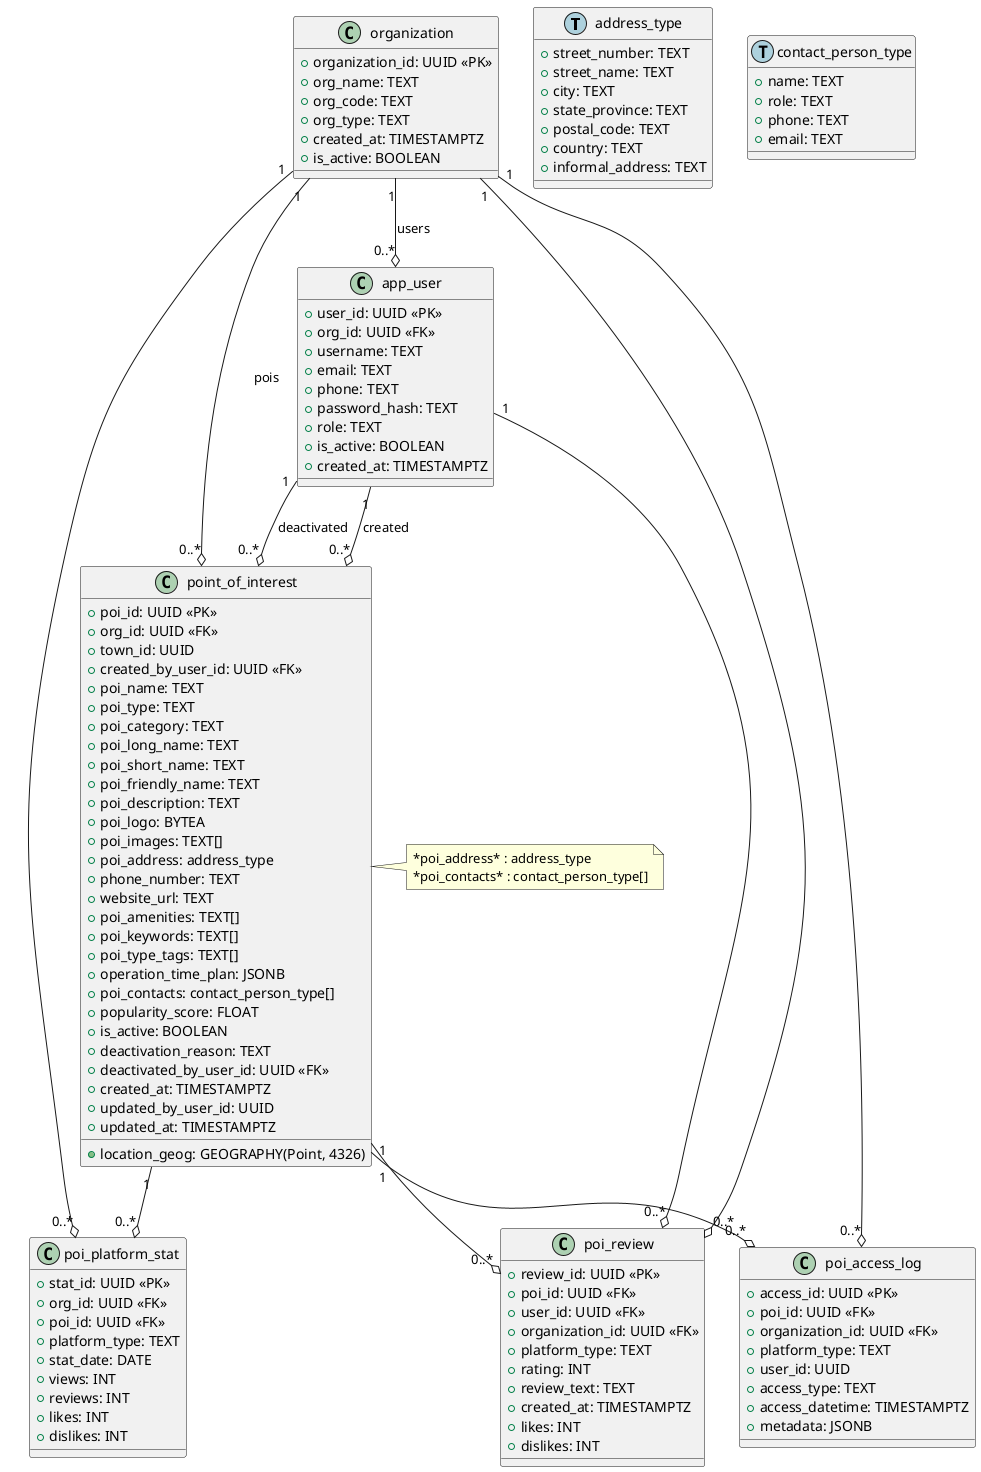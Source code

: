 @startuml
' ==============================
' 1. Types structurés (as notes)
' ==============================

class address_type << (T,#ADD1DD) >> {
    +street_number: TEXT
    +street_name: TEXT
    +city: TEXT
    +state_province: TEXT
    +postal_code: TEXT
    +country: TEXT
    +informal_address: TEXT
}

class contact_person_type << (T,#ADD1DD) >> {
    +name: TEXT
    +role: TEXT
    +phone: TEXT
    +email: TEXT
}

' ========================================
' 2. Organisation (tenant) et utilisateurs
' ========================================
class organization {
    +organization_id: UUID <<PK>>
    +org_name: TEXT
    +org_code: TEXT
    +org_type: TEXT
    +created_at: TIMESTAMPTZ
    +is_active: BOOLEAN
}

class app_user {
    +user_id: UUID <<PK>>
    +org_id: UUID <<FK>>
    +username: TEXT
    +email: TEXT
    +phone: TEXT
    +password_hash: TEXT
    +role: TEXT
    +is_active: BOOLEAN
    +created_at: TIMESTAMPTZ
}

organization "1" --o "0..*" app_user : users

' ========================================
' 3. Points d'Intérêt (POI)
' ========================================
class point_of_interest {
    +poi_id: UUID <<PK>>
    +org_id: UUID <<FK>>
    +town_id: UUID
    +created_by_user_id: UUID <<FK>>
    +poi_name: TEXT
    +poi_type: TEXT
    +poi_category: TEXT
    +poi_long_name: TEXT
    +poi_short_name: TEXT
    +poi_friendly_name: TEXT
    +poi_description: TEXT
    +poi_logo: BYTEA
    +poi_images: TEXT[]
    +location_geog: GEOGRAPHY(Point, 4326)
    +poi_address: address_type
    +phone_number: TEXT
    +website_url: TEXT
    +poi_amenities: TEXT[]
    +poi_keywords: TEXT[]
    +poi_type_tags: TEXT[]
    +operation_time_plan: JSONB
    +poi_contacts: contact_person_type[]
    +popularity_score: FLOAT
    +is_active: BOOLEAN
    +deactivation_reason: TEXT
    +deactivated_by_user_id: UUID <<FK>>
    +created_at: TIMESTAMPTZ
    +updated_by_user_id: UUID
    +updated_at: TIMESTAMPTZ
}

organization "1" --o "0..*" point_of_interest : pois
app_user "1" --o "0..*" point_of_interest : created
app_user "1" --o "0..*" point_of_interest : deactivated

' ========================================
' 4. POI Reviews
' ========================================
class poi_review {
    +review_id: UUID <<PK>>
    +poi_id: UUID <<FK>>
    +user_id: UUID <<FK>>
    +organization_id: UUID <<FK>>
    +platform_type: TEXT
    +rating: INT
    +review_text: TEXT
    +created_at: TIMESTAMPTZ
    +likes: INT
    +dislikes: INT
}

organization "1" --o "0..*" poi_review
app_user "1" --o "0..*" poi_review
point_of_interest "1" --o "0..*" poi_review

' ========================================
' 5. POI Access Logs (analytics brutes)
' ========================================
class poi_access_log {
    +access_id: UUID <<PK>>
    +poi_id: UUID <<FK>>
    +organization_id: UUID <<FK>>
    +platform_type: TEXT
    +user_id: UUID
    +access_type: TEXT
    +access_datetime: TIMESTAMPTZ
    +metadata: JSONB
}

organization "1" --o "0..*" poi_access_log
point_of_interest "1" --o "0..*" poi_access_log

' ========================================
' 6. Statistiques analytiques par plateforme/organisation
' ========================================
class poi_platform_stat {
    +stat_id: UUID <<PK>>
    +org_id: UUID <<FK>>
    +poi_id: UUID <<FK>>
    +platform_type: TEXT
    +stat_date: DATE
    +views: INT
    +reviews: INT
    +likes: INT
    +dislikes: INT
}

organization "1" --o "0..*" poi_platform_stat
point_of_interest "1" --o "0..*" poi_platform_stat

' ========================================
' 7. Notes (types structurés utilisés)
' ========================================
note right of point_of_interest
  *poi_address* : address_type
  *poi_contacts* : contact_person_type[]
end note

@enduml

